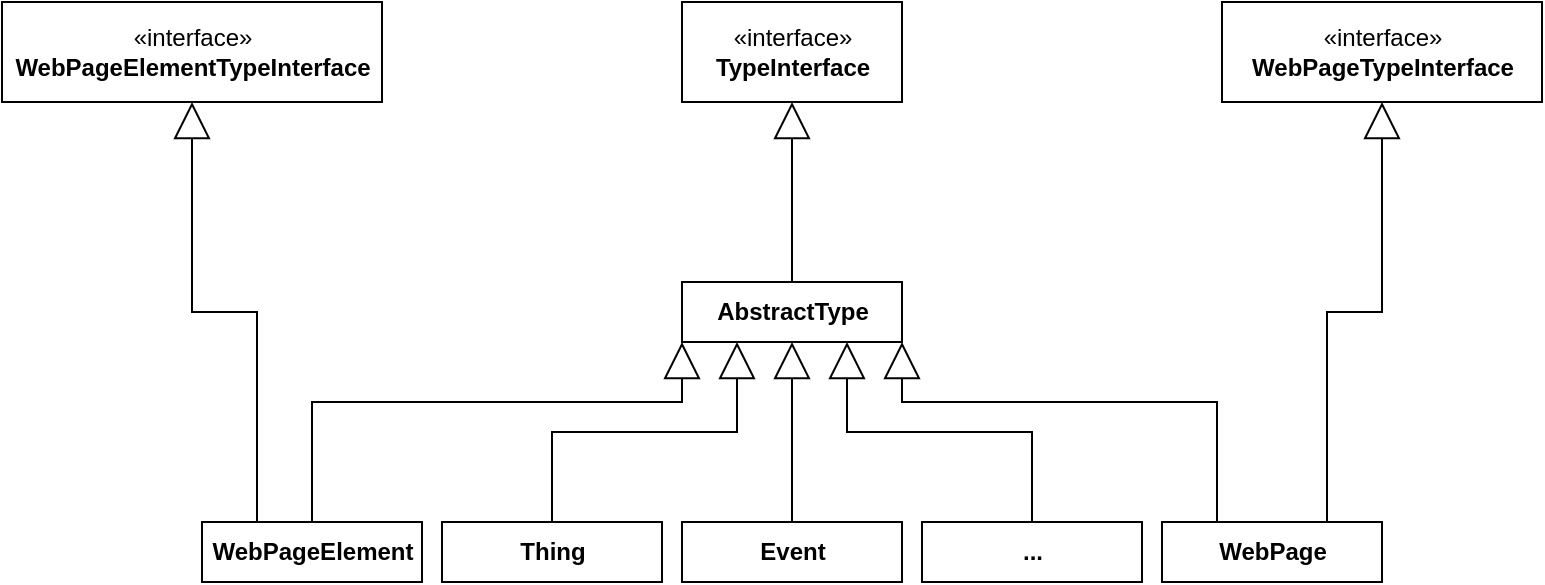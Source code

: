 <mxfile version="12.9.3" type="device"><diagram name="Page-1" id="e7e014a7-5840-1c2e-5031-d8a46d1fe8dd"><mxGraphModel dx="1422" dy="773" grid="1" gridSize="10" guides="1" tooltips="1" connect="1" arrows="1" fold="1" page="1" pageScale="1" pageWidth="1169" pageHeight="826" background="#ffffff" math="0" shadow="0"><root><mxCell id="0"/><mxCell id="1" parent="0"/><mxCell id="HrAwjmcHaAfIRW9EeZxR-41" value="«interface»&lt;br&gt;&lt;b&gt;TypeInterface&lt;/b&gt;" style="html=1;" vertex="1" parent="1"><mxGeometry x="400" y="80" width="110" height="50" as="geometry"/></mxCell><mxCell id="HrAwjmcHaAfIRW9EeZxR-49" value="&lt;b&gt;AbstractType&lt;/b&gt;" style="html=1;" vertex="1" parent="1"><mxGeometry x="400" y="220" width="110" height="30" as="geometry"/></mxCell><mxCell id="HrAwjmcHaAfIRW9EeZxR-52" value="" style="endArrow=block;endSize=16;endFill=0;html=1;entryX=0.5;entryY=1;entryDx=0;entryDy=0;exitX=0.5;exitY=0;exitDx=0;exitDy=0;" edge="1" parent="1" source="HrAwjmcHaAfIRW9EeZxR-49" target="HrAwjmcHaAfIRW9EeZxR-41"><mxGeometry width="160" relative="1" as="geometry"><mxPoint x="420" y="390" as="sourcePoint"/><mxPoint x="580" y="390" as="targetPoint"/></mxGeometry></mxCell><mxCell id="HrAwjmcHaAfIRW9EeZxR-53" value="&lt;b&gt;Thing&lt;/b&gt;" style="html=1;" vertex="1" parent="1"><mxGeometry x="280" y="340" width="110" height="30" as="geometry"/></mxCell><mxCell id="HrAwjmcHaAfIRW9EeZxR-56" value="&lt;b&gt;Event&lt;/b&gt;" style="html=1;" vertex="1" parent="1"><mxGeometry x="400" y="340" width="110" height="30" as="geometry"/></mxCell><mxCell id="HrAwjmcHaAfIRW9EeZxR-58" value="&lt;b&gt;WebPage&lt;/b&gt;" style="html=1;" vertex="1" parent="1"><mxGeometry x="640" y="340" width="110" height="30" as="geometry"/></mxCell><mxCell id="HrAwjmcHaAfIRW9EeZxR-59" value="&lt;b&gt;...&lt;/b&gt;" style="html=1;" vertex="1" parent="1"><mxGeometry x="520" y="340" width="110" height="30" as="geometry"/></mxCell><mxCell id="HrAwjmcHaAfIRW9EeZxR-62" value="" style="endArrow=block;endSize=16;endFill=0;html=1;exitX=0.5;exitY=0;exitDx=0;exitDy=0;edgeStyle=orthogonalEdgeStyle;rounded=0;entryX=0.5;entryY=1;entryDx=0;entryDy=0;" edge="1" parent="1" source="HrAwjmcHaAfIRW9EeZxR-56" target="HrAwjmcHaAfIRW9EeZxR-49"><mxGeometry width="160" relative="1" as="geometry"><mxPoint x="355" y="340" as="sourcePoint"/><mxPoint x="437.5" y="260" as="targetPoint"/></mxGeometry></mxCell><mxCell id="HrAwjmcHaAfIRW9EeZxR-63" value="" style="endArrow=block;endSize=16;endFill=0;html=1;exitX=0.5;exitY=0;exitDx=0;exitDy=0;edgeStyle=orthogonalEdgeStyle;rounded=0;entryX=0.75;entryY=1;entryDx=0;entryDy=0;" edge="1" parent="1" source="HrAwjmcHaAfIRW9EeZxR-59" target="HrAwjmcHaAfIRW9EeZxR-49"><mxGeometry width="160" relative="1" as="geometry"><mxPoint x="485" y="340" as="sourcePoint"/><mxPoint x="465" y="260" as="targetPoint"/></mxGeometry></mxCell><mxCell id="HrAwjmcHaAfIRW9EeZxR-65" value="«interface»&lt;br&gt;&lt;b&gt;WebPageTypeInterface&lt;/b&gt;" style="html=1;" vertex="1" parent="1"><mxGeometry x="670" y="80" width="160" height="50" as="geometry"/></mxCell><mxCell id="HrAwjmcHaAfIRW9EeZxR-66" value="" style="endArrow=block;endSize=16;endFill=0;html=1;entryX=0.5;entryY=1;entryDx=0;entryDy=0;exitX=0.75;exitY=0;exitDx=0;exitDy=0;edgeStyle=orthogonalEdgeStyle;rounded=0;" edge="1" parent="1" source="HrAwjmcHaAfIRW9EeZxR-58" target="HrAwjmcHaAfIRW9EeZxR-65"><mxGeometry width="160" relative="1" as="geometry"><mxPoint x="830" y="290" as="sourcePoint"/><mxPoint x="465" y="140" as="targetPoint"/></mxGeometry></mxCell><mxCell id="HrAwjmcHaAfIRW9EeZxR-67" value="" style="endArrow=block;endSize=16;endFill=0;html=1;exitX=0.25;exitY=0;exitDx=0;exitDy=0;edgeStyle=orthogonalEdgeStyle;rounded=0;entryX=1;entryY=1;entryDx=0;entryDy=0;" edge="1" parent="1" source="HrAwjmcHaAfIRW9EeZxR-58" target="HrAwjmcHaAfIRW9EeZxR-49"><mxGeometry width="160" relative="1" as="geometry"><mxPoint x="585" y="340" as="sourcePoint"/><mxPoint x="492.5" y="260" as="targetPoint"/><Array as="points"><mxPoint x="668" y="280"/><mxPoint x="510" y="280"/></Array></mxGeometry></mxCell><mxCell id="HrAwjmcHaAfIRW9EeZxR-68" value="&lt;b&gt;WebPageElement&lt;/b&gt;" style="html=1;" vertex="1" parent="1"><mxGeometry x="160" y="340" width="110" height="30" as="geometry"/></mxCell><mxCell id="HrAwjmcHaAfIRW9EeZxR-70" value="" style="endArrow=block;endSize=16;endFill=0;html=1;exitX=0.5;exitY=0;exitDx=0;exitDy=0;entryX=0;entryY=1;entryDx=0;entryDy=0;edgeStyle=orthogonalEdgeStyle;rounded=0;" edge="1" parent="1" source="HrAwjmcHaAfIRW9EeZxR-68" target="HrAwjmcHaAfIRW9EeZxR-49"><mxGeometry width="160" relative="1" as="geometry"><mxPoint x="465" y="230" as="sourcePoint"/><mxPoint x="230" y="180" as="targetPoint"/><Array as="points"><mxPoint x="215" y="280"/><mxPoint x="400" y="280"/></Array></mxGeometry></mxCell><mxCell id="HrAwjmcHaAfIRW9EeZxR-71" value="" style="endArrow=block;endSize=16;endFill=0;html=1;entryX=0.25;entryY=1;entryDx=0;entryDy=0;exitX=0.5;exitY=0;exitDx=0;exitDy=0;edgeStyle=orthogonalEdgeStyle;rounded=0;" edge="1" parent="1" source="HrAwjmcHaAfIRW9EeZxR-53" target="HrAwjmcHaAfIRW9EeZxR-49"><mxGeometry width="160" relative="1" as="geometry"><mxPoint x="465" y="230" as="sourcePoint"/><mxPoint x="465" y="140" as="targetPoint"/></mxGeometry></mxCell><mxCell id="HrAwjmcHaAfIRW9EeZxR-72" value="«interface»&lt;br&gt;&lt;b&gt;WebPageElementTypeInterface&lt;/b&gt;" style="html=1;" vertex="1" parent="1"><mxGeometry x="60" y="80" width="190" height="50" as="geometry"/></mxCell><mxCell id="HrAwjmcHaAfIRW9EeZxR-73" value="" style="endArrow=block;endSize=16;endFill=0;html=1;entryX=0.5;entryY=1;entryDx=0;entryDy=0;exitX=0.25;exitY=0;exitDx=0;exitDy=0;edgeStyle=orthogonalEdgeStyle;rounded=0;" edge="1" parent="1" source="HrAwjmcHaAfIRW9EeZxR-68" target="HrAwjmcHaAfIRW9EeZxR-72"><mxGeometry width="160" relative="1" as="geometry"><mxPoint x="465" y="230" as="sourcePoint"/><mxPoint x="465" y="140" as="targetPoint"/></mxGeometry></mxCell></root></mxGraphModel></diagram></mxfile>
